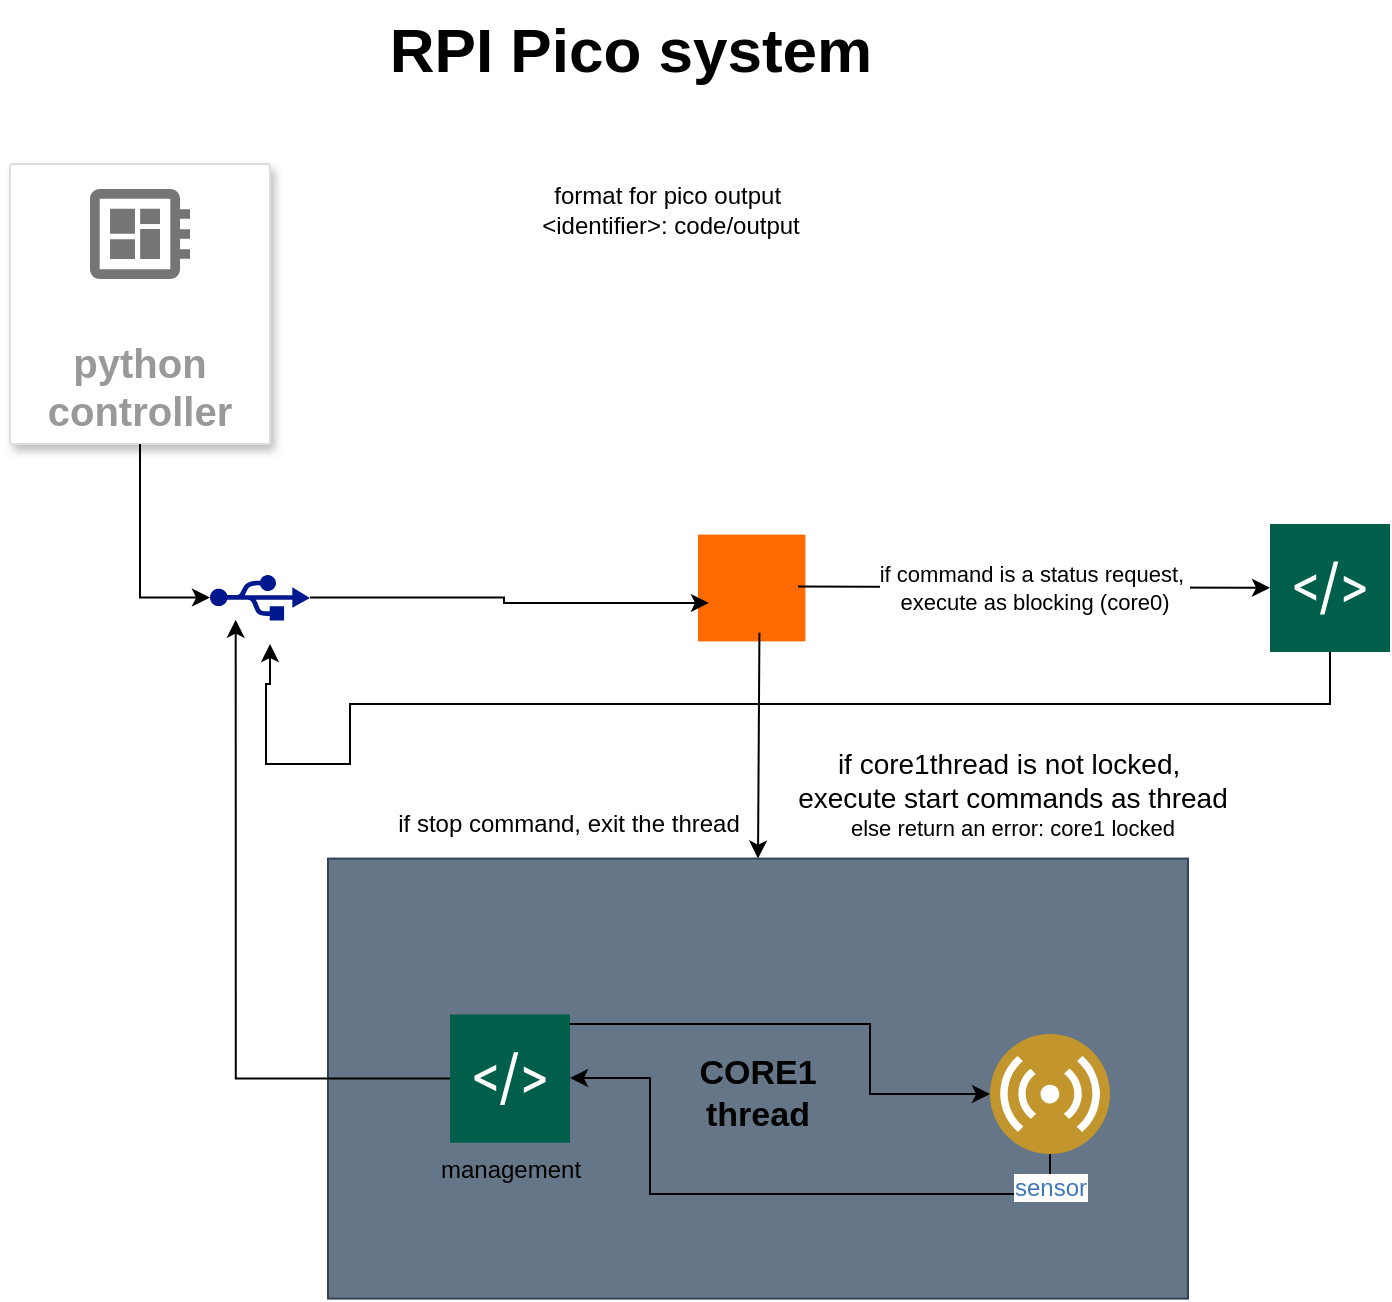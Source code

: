<mxfile version="27.1.4">
  <diagram name="Page-1" id="QL-_q9Q_4GgjLxjCbrSr">
    <mxGraphModel dx="725" dy="2031" grid="1" gridSize="10" guides="1" tooltips="1" connect="1" arrows="1" fold="1" page="1" pageScale="1" pageWidth="827" pageHeight="1169" math="0" shadow="0">
      <root>
        <mxCell id="0" />
        <mxCell id="1" parent="0" />
        <mxCell id="yzfHZMEo2DtyXWeSIEuF-6" value="&lt;div&gt;&lt;/div&gt;" style="rounded=0;whiteSpace=wrap;html=1;fillColor=#647687;fontColor=#ffffff;strokeColor=#314354;" parent="1" vertex="1">
          <mxGeometry x="199" y="427.3" width="430" height="220" as="geometry" />
        </mxCell>
        <mxCell id="yzfHZMEo2DtyXWeSIEuF-1" value="&lt;div&gt;&lt;span style=&quot;font-size: 20px;&quot;&gt;&lt;b&gt;python controller&lt;/b&gt;&lt;/span&gt;&lt;/div&gt;" style="fillColor=#ffffff;strokeColor=#dddddd;shadow=1;strokeWidth=1;rounded=1;absoluteArcSize=1;arcSize=2;labelPosition=center;verticalLabelPosition=middle;align=center;verticalAlign=bottom;spacingLeft=0;fontColor=#999999;fontSize=12;whiteSpace=wrap;spacingBottom=2;html=1;" parent="1" vertex="1">
          <mxGeometry x="40" y="80" width="130" height="140" as="geometry" />
        </mxCell>
        <mxCell id="yzfHZMEo2DtyXWeSIEuF-2" value="" style="sketch=0;dashed=0;connectable=0;html=1;fillColor=#757575;strokeColor=none;shape=mxgraph.gcp2.circuit_board;part=1;" parent="yzfHZMEo2DtyXWeSIEuF-1" vertex="1">
          <mxGeometry x="0.5" width="50" height="45" relative="1" as="geometry">
            <mxPoint x="-25" y="12.5" as="offset" />
          </mxGeometry>
        </mxCell>
        <mxCell id="yzfHZMEo2DtyXWeSIEuF-28" style="edgeStyle=orthogonalEdgeStyle;rounded=0;orthogonalLoop=1;jettySize=auto;html=1;exitX=0.5;exitY=1;exitDx=0;exitDy=0;" parent="1" source="yzfHZMEo2DtyXWeSIEuF-3" target="yzfHZMEo2DtyXWeSIEuF-8" edge="1">
          <mxGeometry relative="1" as="geometry">
            <Array as="points">
              <mxPoint x="560" y="595" />
              <mxPoint x="360" y="595" />
              <mxPoint x="360" y="537" />
            </Array>
          </mxGeometry>
        </mxCell>
        <mxCell id="yzfHZMEo2DtyXWeSIEuF-3" value="sensor" style="image;aspect=fixed;perimeter=ellipsePerimeter;html=1;align=center;shadow=0;dashed=0;fontColor=#4277BB;labelBackgroundColor=default;fontSize=12;spacingTop=3;image=img/lib/ibm/users/sensor.svg;" parent="1" vertex="1">
          <mxGeometry x="530" y="515" width="60" height="60" as="geometry" />
        </mxCell>
        <mxCell id="yzfHZMEo2DtyXWeSIEuF-4" value="" style="sketch=0;aspect=fixed;pointerEvents=1;shadow=0;dashed=0;html=1;strokeColor=none;labelPosition=center;verticalLabelPosition=bottom;verticalAlign=top;align=center;fillColor=#00188D;shape=mxgraph.mscae.enterprise.usb" parent="1" vertex="1">
          <mxGeometry x="140" y="285.3" width="50" height="23" as="geometry" />
        </mxCell>
        <mxCell id="yzfHZMEo2DtyXWeSIEuF-5" value="" style="points=[];aspect=fixed;html=1;align=center;shadow=0;dashed=0;fillColor=#FF6A00;strokeColor=none;shape=mxgraph.alibaba_cloud.logic_composer;" parent="1" vertex="1">
          <mxGeometry x="384" y="265.3" width="53.7" height="53.4" as="geometry" />
        </mxCell>
        <mxCell id="yzfHZMEo2DtyXWeSIEuF-7" value="&lt;font style=&quot;font-size: 17px; color: light-dark(rgb(0, 0, 0), rgb(0, 0, 0));&quot;&gt;&lt;b&gt;CORE1 thread&lt;/b&gt;&lt;/font&gt;" style="text;strokeColor=none;align=center;fillColor=none;html=1;verticalAlign=middle;whiteSpace=wrap;rounded=0;" parent="1" vertex="1">
          <mxGeometry x="384" y="530" width="60" height="30" as="geometry" />
        </mxCell>
        <mxCell id="yzfHZMEo2DtyXWeSIEuF-30" style="edgeStyle=orthogonalEdgeStyle;rounded=0;orthogonalLoop=1;jettySize=auto;html=1;" parent="1" source="yzfHZMEo2DtyXWeSIEuF-8" target="yzfHZMEo2DtyXWeSIEuF-3" edge="1">
          <mxGeometry relative="1" as="geometry">
            <Array as="points">
              <mxPoint x="470" y="510" />
              <mxPoint x="470" y="545" />
            </Array>
          </mxGeometry>
        </mxCell>
        <mxCell id="yzfHZMEo2DtyXWeSIEuF-8" value="management" style="sketch=0;pointerEvents=1;shadow=0;dashed=0;html=1;strokeColor=none;fillColor=#005F4B;labelPosition=center;verticalLabelPosition=bottom;verticalAlign=top;align=center;outlineConnect=0;shape=mxgraph.veeam2.command_line;" parent="1" vertex="1">
          <mxGeometry x="260" y="505.3" width="60" height="64" as="geometry" />
        </mxCell>
        <mxCell id="yzfHZMEo2DtyXWeSIEuF-13" value="" style="endArrow=classic;html=1;rounded=0;exitX=0.572;exitY=0.918;exitDx=0;exitDy=0;exitPerimeter=0;entryX=0.5;entryY=0;entryDx=0;entryDy=0;" parent="1" source="yzfHZMEo2DtyXWeSIEuF-5" target="yzfHZMEo2DtyXWeSIEuF-6" edge="1">
          <mxGeometry relative="1" as="geometry">
            <mxPoint x="360" y="305.3" as="sourcePoint" />
            <mxPoint x="460" y="305.3" as="targetPoint" />
          </mxGeometry>
        </mxCell>
        <mxCell id="yzfHZMEo2DtyXWeSIEuF-14" value="&lt;font style=&quot;font-size: 14px;&quot;&gt;if core1thread is not locked,&amp;nbsp;&lt;/font&gt;&lt;div&gt;&lt;font style=&quot;font-size: 14px;&quot;&gt;execute start commands as thread&lt;/font&gt;&lt;/div&gt;&lt;div&gt;&lt;div&gt;else return an error: core1 locked&lt;br&gt;&lt;/div&gt;&lt;/div&gt;" style="edgeLabel;resizable=0;html=1;;align=center;verticalAlign=middle;" parent="yzfHZMEo2DtyXWeSIEuF-13" connectable="0" vertex="1">
          <mxGeometry relative="1" as="geometry">
            <mxPoint x="126" y="24" as="offset" />
          </mxGeometry>
        </mxCell>
        <mxCell id="yzfHZMEo2DtyXWeSIEuF-15" value="" style="endArrow=classic;html=1;rounded=0;exitX=0.931;exitY=0.487;exitDx=0;exitDy=0;exitPerimeter=0;" parent="1" source="yzfHZMEo2DtyXWeSIEuF-5" target="yzfHZMEo2DtyXWeSIEuF-17" edge="1">
          <mxGeometry relative="1" as="geometry">
            <mxPoint x="550" y="285.3" as="sourcePoint" />
            <mxPoint x="530" y="295.3" as="targetPoint" />
          </mxGeometry>
        </mxCell>
        <mxCell id="yzfHZMEo2DtyXWeSIEuF-16" value="if command is a status request,&amp;nbsp;&lt;div&gt;execute as blocking (core0)&lt;/div&gt;" style="edgeLabel;resizable=0;html=1;;align=center;verticalAlign=middle;" parent="yzfHZMEo2DtyXWeSIEuF-15" connectable="0" vertex="1">
          <mxGeometry relative="1" as="geometry" />
        </mxCell>
        <mxCell id="yzfHZMEo2DtyXWeSIEuF-32" style="edgeStyle=orthogonalEdgeStyle;rounded=0;orthogonalLoop=1;jettySize=auto;html=1;" parent="1" source="yzfHZMEo2DtyXWeSIEuF-17" edge="1">
          <mxGeometry relative="1" as="geometry">
            <mxPoint x="170" y="320" as="targetPoint" />
            <Array as="points">
              <mxPoint x="700" y="350" />
              <mxPoint x="210" y="350" />
              <mxPoint x="210" y="380" />
              <mxPoint x="168" y="380" />
              <mxPoint x="168" y="340" />
              <mxPoint x="170" y="340" />
            </Array>
          </mxGeometry>
        </mxCell>
        <mxCell id="yzfHZMEo2DtyXWeSIEuF-17" value="" style="sketch=0;pointerEvents=1;shadow=0;dashed=0;html=1;strokeColor=none;fillColor=#005F4B;labelPosition=center;verticalLabelPosition=bottom;verticalAlign=top;align=center;outlineConnect=0;shape=mxgraph.veeam2.command_line;" parent="1" vertex="1">
          <mxGeometry x="670" y="260" width="60" height="64" as="geometry" />
        </mxCell>
        <mxCell id="yzfHZMEo2DtyXWeSIEuF-18" style="edgeStyle=orthogonalEdgeStyle;rounded=0;orthogonalLoop=1;jettySize=auto;html=1;exitX=0.5;exitY=1;exitDx=0;exitDy=0;entryX=0;entryY=0.5;entryDx=0;entryDy=0;entryPerimeter=0;" parent="1" source="yzfHZMEo2DtyXWeSIEuF-1" target="yzfHZMEo2DtyXWeSIEuF-4" edge="1">
          <mxGeometry relative="1" as="geometry" />
        </mxCell>
        <mxCell id="yzfHZMEo2DtyXWeSIEuF-20" value="if stop command, exit the thread" style="text;html=1;align=center;verticalAlign=middle;resizable=0;points=[];autosize=1;strokeColor=none;fillColor=none;" parent="1" vertex="1">
          <mxGeometry x="224" y="395.3" width="190" height="30" as="geometry" />
        </mxCell>
        <mxCell id="yzfHZMEo2DtyXWeSIEuF-21" value="format for pico output&amp;nbsp;&lt;div&gt;&amp;lt;identifier&amp;gt;: code/output&lt;/div&gt;" style="text;html=1;align=center;verticalAlign=middle;resizable=0;points=[];autosize=1;strokeColor=none;fillColor=none;" parent="1" vertex="1">
          <mxGeometry x="295" y="83" width="150" height="40" as="geometry" />
        </mxCell>
        <mxCell id="yzfHZMEo2DtyXWeSIEuF-25" value="&lt;span style=&quot;font-size: 31px;&quot;&gt;&lt;b&gt;RPI Pico system&lt;/b&gt;&lt;/span&gt;" style="text;html=1;align=center;verticalAlign=middle;resizable=0;points=[];autosize=1;strokeColor=none;fillColor=none;" parent="1" vertex="1">
          <mxGeometry x="220" y="-2" width="260" height="50" as="geometry" />
        </mxCell>
        <mxCell id="yzfHZMEo2DtyXWeSIEuF-29" style="edgeStyle=orthogonalEdgeStyle;rounded=0;orthogonalLoop=1;jettySize=auto;html=1;entryX=0.257;entryY=0.98;entryDx=0;entryDy=0;entryPerimeter=0;" parent="1" source="yzfHZMEo2DtyXWeSIEuF-8" target="yzfHZMEo2DtyXWeSIEuF-4" edge="1">
          <mxGeometry relative="1" as="geometry" />
        </mxCell>
        <mxCell id="yzfHZMEo2DtyXWeSIEuF-33" style="edgeStyle=orthogonalEdgeStyle;rounded=0;orthogonalLoop=1;jettySize=auto;html=1;entryX=0.102;entryY=0.64;entryDx=0;entryDy=0;entryPerimeter=0;" parent="1" source="yzfHZMEo2DtyXWeSIEuF-4" target="yzfHZMEo2DtyXWeSIEuF-5" edge="1">
          <mxGeometry relative="1" as="geometry" />
        </mxCell>
      </root>
    </mxGraphModel>
  </diagram>
</mxfile>
